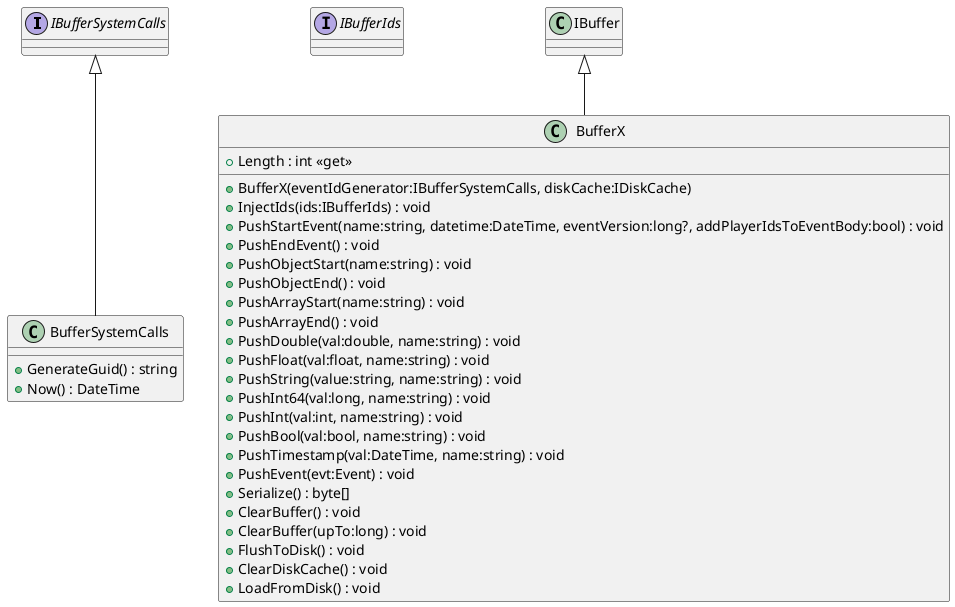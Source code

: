 @startuml
interface IBufferSystemCalls {
}
interface IBufferIds {
}
class BufferSystemCalls {
    + GenerateGuid() : string
    + Now() : DateTime
}
class BufferX {
    + Length : int <<get>>
    + BufferX(eventIdGenerator:IBufferSystemCalls, diskCache:IDiskCache)
    + InjectIds(ids:IBufferIds) : void
    + PushStartEvent(name:string, datetime:DateTime, eventVersion:long?, addPlayerIdsToEventBody:bool) : void
    + PushEndEvent() : void
    + PushObjectStart(name:string) : void
    + PushObjectEnd() : void
    + PushArrayStart(name:string) : void
    + PushArrayEnd() : void
    + PushDouble(val:double, name:string) : void
    + PushFloat(val:float, name:string) : void
    + PushString(value:string, name:string) : void
    + PushInt64(val:long, name:string) : void
    + PushInt(val:int, name:string) : void
    + PushBool(val:bool, name:string) : void
    + PushTimestamp(val:DateTime, name:string) : void
    + PushEvent(evt:Event) : void
    + Serialize() : byte[]
    + ClearBuffer() : void
    + ClearBuffer(upTo:long) : void
    + FlushToDisk() : void
    + ClearDiskCache() : void
    + LoadFromDisk() : void
}
IBufferSystemCalls <|-- BufferSystemCalls
IBuffer <|-- BufferX
@enduml
